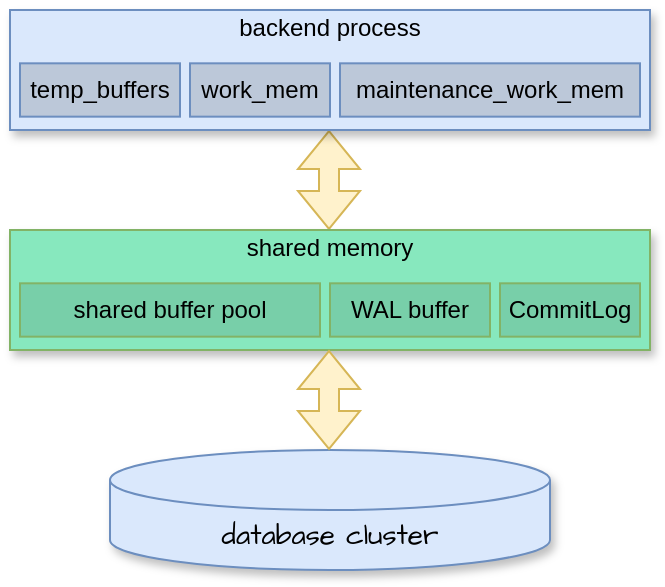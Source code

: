 <mxfile>
    <diagram id="Mb30gyDqewJ84Chc2Sbm" name="第 1 页">
        <mxGraphModel dx="829" dy="608" grid="1" gridSize="10" guides="1" tooltips="1" connect="1" arrows="1" fold="1" page="1" pageScale="1" pageWidth="827" pageHeight="1169" math="0" shadow="0">
            <root>
                <mxCell id="0"/>
                <mxCell id="1" parent="0"/>
                <mxCell id="15" value="" style="shape=flexArrow;endArrow=classic;startArrow=classic;html=1;rounded=0;strokeColor=#d6b656;fontColor=#5C5C5C;fillColor=#fff2cc;" parent="1" edge="1">
                    <mxGeometry width="100" height="100" relative="1" as="geometry">
                        <mxPoint x="359.5" y="250" as="sourcePoint"/>
                        <mxPoint x="359.5" y="200" as="targetPoint"/>
                    </mxGeometry>
                </mxCell>
                <mxCell id="16" value="database cluster" style="shape=cylinder3;whiteSpace=wrap;html=1;boundedLbl=1;backgroundOutline=1;size=15;sketch=0;hachureGap=4;jiggle=2;fontFamily=Architects Daughter;fontSource=https%3A%2F%2Ffonts.googleapis.com%2Fcss%3Ffamily%3DArchitects%2BDaughter;fontSize=14;fillColor=#dae8fc;strokeColor=#6c8ebf;shadow=1;" parent="1" vertex="1">
                    <mxGeometry x="250" y="360" width="220" height="60" as="geometry"/>
                </mxCell>
                <mxCell id="17" value="" style="group" parent="1" vertex="1" connectable="0">
                    <mxGeometry x="200" y="140" width="320" height="60" as="geometry"/>
                </mxCell>
                <mxCell id="18" value="backend process&lt;br&gt;&lt;br&gt;&lt;br&gt;&lt;br&gt;" style="rounded=0;whiteSpace=wrap;html=1;fillColor=#dae8fc;strokeColor=#6c8ebf;shadow=1;" parent="17" vertex="1">
                    <mxGeometry width="320" height="60" as="geometry"/>
                </mxCell>
                <mxCell id="19" value="temp_buffers" style="rounded=0;whiteSpace=wrap;html=1;fillColor=#BCC8D9;strokeColor=#6c8ebf;" parent="17" vertex="1">
                    <mxGeometry x="5" y="26.667" width="80" height="26.667" as="geometry"/>
                </mxCell>
                <mxCell id="20" value="work_mem" style="rounded=0;whiteSpace=wrap;html=1;fillColor=#BCC8D9;strokeColor=#6c8ebf;" parent="17" vertex="1">
                    <mxGeometry x="90" y="26.667" width="70" height="26.667" as="geometry"/>
                </mxCell>
                <mxCell id="21" value="maintenance_work_mem" style="rounded=0;whiteSpace=wrap;html=1;fillColor=#BCC8D9;strokeColor=#6c8ebf;" parent="17" vertex="1">
                    <mxGeometry x="165" y="26.667" width="150" height="26.667" as="geometry"/>
                </mxCell>
                <mxCell id="22" value="" style="group" parent="1" vertex="1" connectable="0">
                    <mxGeometry x="200" y="250" width="320" height="60" as="geometry"/>
                </mxCell>
                <mxCell id="23" value="shared memory&lt;br&gt;&lt;br&gt;&lt;br&gt;&lt;br&gt;" style="rounded=0;whiteSpace=wrap;html=1;fillColor=#87E8BE;strokeColor=#82b366;shadow=1;" parent="22" vertex="1">
                    <mxGeometry width="320" height="60" as="geometry"/>
                </mxCell>
                <mxCell id="24" value="WAL buffer" style="rounded=0;whiteSpace=wrap;html=1;fillColor=#78CFA9;strokeColor=#82b366;" parent="22" vertex="1">
                    <mxGeometry x="160" y="26.667" width="80" height="26.667" as="geometry"/>
                </mxCell>
                <mxCell id="25" value="CommitLog" style="rounded=0;whiteSpace=wrap;html=1;fillColor=#78CFA9;strokeColor=#82b366;" parent="22" vertex="1">
                    <mxGeometry x="245" y="26.667" width="70" height="26.667" as="geometry"/>
                </mxCell>
                <mxCell id="26" value="shared buffer pool" style="rounded=0;whiteSpace=wrap;html=1;fillColor=#78CFA9;strokeColor=#82b366;" parent="22" vertex="1">
                    <mxGeometry x="5" y="26.667" width="150" height="26.667" as="geometry"/>
                </mxCell>
                <mxCell id="27" value="" style="shape=flexArrow;endArrow=classic;startArrow=classic;html=1;rounded=0;strokeColor=#d6b656;fontColor=#5C5C5C;fillColor=#fff2cc;" parent="1" edge="1">
                    <mxGeometry width="100" height="100" relative="1" as="geometry">
                        <mxPoint x="359.5" y="360" as="sourcePoint"/>
                        <mxPoint x="359.5" y="310" as="targetPoint"/>
                    </mxGeometry>
                </mxCell>
            </root>
        </mxGraphModel>
    </diagram>
</mxfile>
